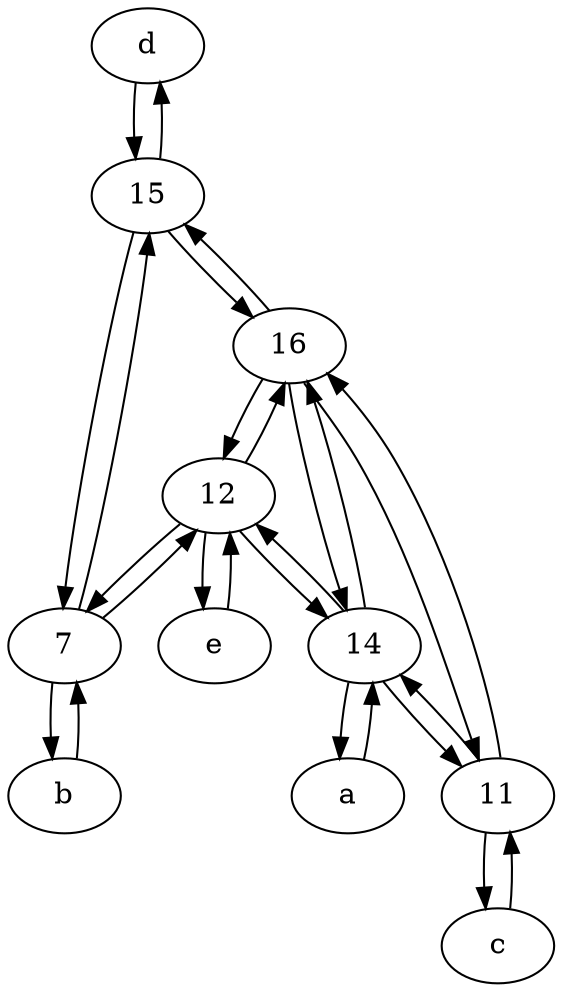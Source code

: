 digraph  {
	d [pos="20,30!"];
	12;
	14;
	e [pos="30,50!"];
	7;
	16;
	a [pos="40,10!"];
	11;
	15;
	b [pos="50,20!"];
	c [pos="20,10!"];
	16 -> 15;
	14 -> 16;
	12 -> 14;
	d -> 15;
	b -> 7;
	14 -> a;
	15 -> d;
	16 -> 14;
	e -> 12;
	11 -> 14;
	a -> 14;
	15 -> 16;
	7 -> b;
	12 -> e;
	11 -> 16;
	15 -> 7;
	14 -> 11;
	16 -> 11;
	14 -> 12;
	11 -> c;
	7 -> 15;
	16 -> 12;
	12 -> 16;
	c -> 11;
	12 -> 7;
	7 -> 12;

	}